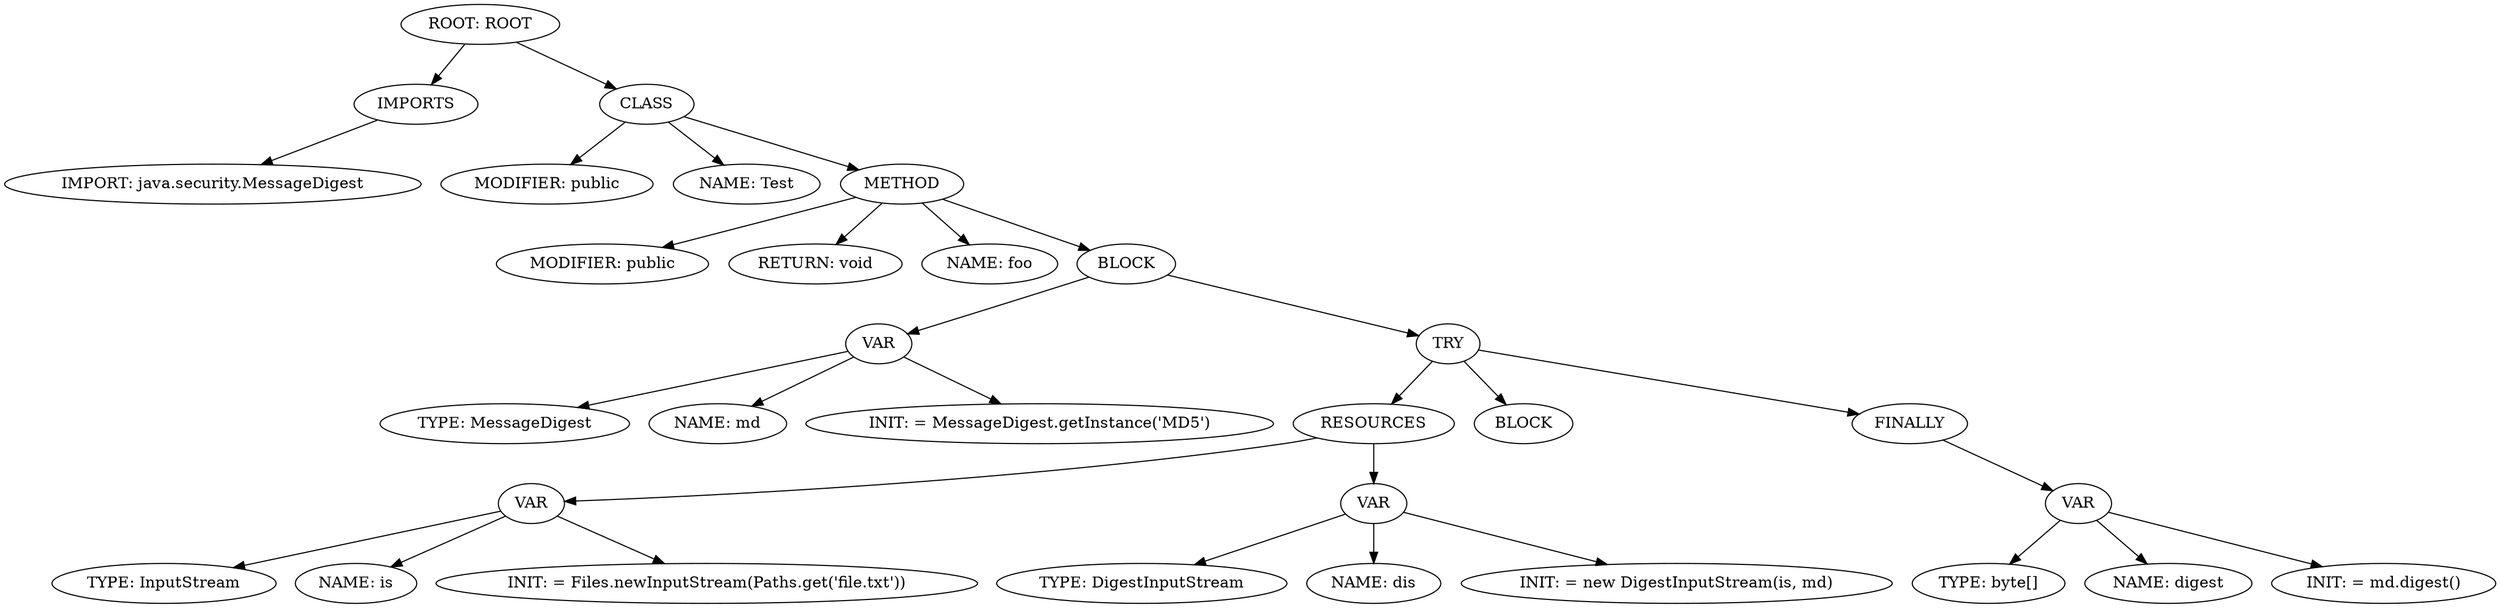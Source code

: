 digraph AST {
  // graph-vertices
  n1  [label="ROOT: ROOT"];
  n2  [label="IMPORTS"];
  n3  [label="IMPORT: java.security.MessageDigest"];
  n4  [label="CLASS"];
  n5  [label="MODIFIER: public"];
  n6  [label="NAME: Test"];
  n7  [label="METHOD"];
  n8  [label="MODIFIER: public"];
  n9  [label="RETURN: void"];
  n10  [label="NAME: foo"];
  n11  [label="BLOCK"];
  n12  [label="VAR"];
  n13  [label="TYPE: MessageDigest"];
  n14  [label="NAME: md"];
  n15  [label="INIT: = MessageDigest.getInstance('MD5')"];
  n16  [label="TRY"];
  n17  [label="RESOURCES"];
  n18  [label="VAR"];
  n19  [label="TYPE: InputStream"];
  n20  [label="NAME: is"];
  n21  [label="INIT: = Files.newInputStream(Paths.get('file.txt'))"];
  n22  [label="VAR"];
  n23  [label="TYPE: DigestInputStream"];
  n24  [label="NAME: dis"];
  n25  [label="INIT: = new DigestInputStream(is, md)"];
  n26  [label="BLOCK"];
  n27  [label="FINALLY"];
  n28  [label="VAR"];
  n29  [label="TYPE: byte[]"];
  n30  [label="NAME: digest"];
  n31  [label="INIT: = md.digest()"];
  // graph-edges
  n1 -> n2;
  n2 -> n3;
  n1 -> n4;
  n4 -> n5;
  n4 -> n6;
  n4 -> n7;
  n7 -> n8;
  n7 -> n9;
  n7 -> n10;
  n7 -> n11;
  n11 -> n12;
  n12 -> n13;
  n12 -> n14;
  n12 -> n15;
  n11 -> n16;
  n16 -> n17;
  n17 -> n18;
  n18 -> n19;
  n18 -> n20;
  n18 -> n21;
  n17 -> n22;
  n22 -> n23;
  n22 -> n24;
  n22 -> n25;
  n16 -> n26;
  n16 -> n27;
  n27 -> n28;
  n28 -> n29;
  n28 -> n30;
  n28 -> n31;
  // end-of-graph
}
